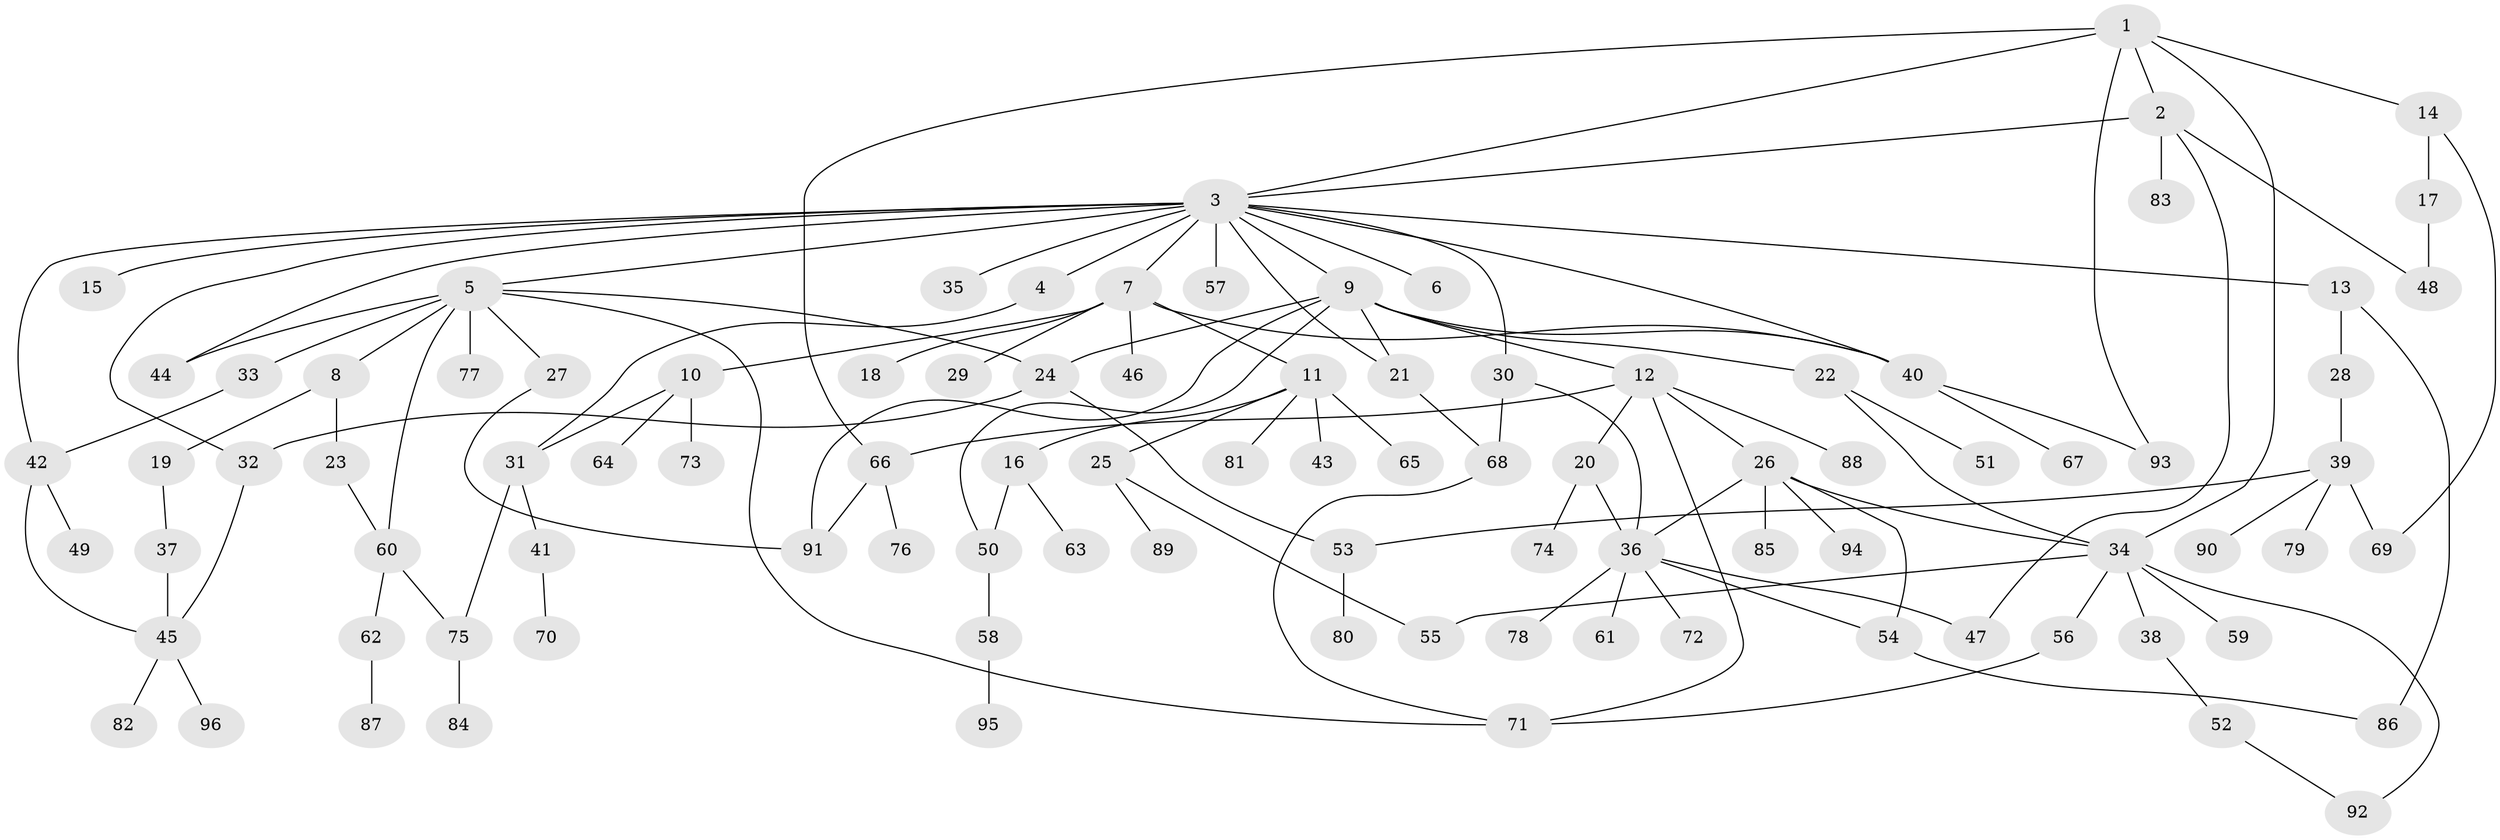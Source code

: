 // Generated by graph-tools (version 1.1) at 2025/35/03/09/25 02:35:19]
// undirected, 96 vertices, 129 edges
graph export_dot {
graph [start="1"]
  node [color=gray90,style=filled];
  1;
  2;
  3;
  4;
  5;
  6;
  7;
  8;
  9;
  10;
  11;
  12;
  13;
  14;
  15;
  16;
  17;
  18;
  19;
  20;
  21;
  22;
  23;
  24;
  25;
  26;
  27;
  28;
  29;
  30;
  31;
  32;
  33;
  34;
  35;
  36;
  37;
  38;
  39;
  40;
  41;
  42;
  43;
  44;
  45;
  46;
  47;
  48;
  49;
  50;
  51;
  52;
  53;
  54;
  55;
  56;
  57;
  58;
  59;
  60;
  61;
  62;
  63;
  64;
  65;
  66;
  67;
  68;
  69;
  70;
  71;
  72;
  73;
  74;
  75;
  76;
  77;
  78;
  79;
  80;
  81;
  82;
  83;
  84;
  85;
  86;
  87;
  88;
  89;
  90;
  91;
  92;
  93;
  94;
  95;
  96;
  1 -- 2;
  1 -- 3;
  1 -- 14;
  1 -- 34;
  1 -- 66;
  1 -- 93;
  2 -- 3;
  2 -- 47;
  2 -- 48;
  2 -- 83;
  3 -- 4;
  3 -- 5;
  3 -- 6;
  3 -- 7;
  3 -- 9;
  3 -- 13;
  3 -- 15;
  3 -- 21;
  3 -- 30;
  3 -- 32;
  3 -- 35;
  3 -- 40;
  3 -- 42;
  3 -- 44;
  3 -- 57;
  4 -- 31;
  5 -- 8;
  5 -- 24;
  5 -- 27;
  5 -- 33;
  5 -- 44;
  5 -- 60;
  5 -- 71;
  5 -- 77;
  7 -- 10;
  7 -- 11;
  7 -- 18;
  7 -- 29;
  7 -- 40;
  7 -- 46;
  8 -- 19;
  8 -- 23;
  9 -- 12;
  9 -- 21;
  9 -- 22;
  9 -- 24;
  9 -- 40;
  9 -- 50;
  9 -- 91;
  10 -- 31;
  10 -- 64;
  10 -- 73;
  11 -- 16;
  11 -- 25;
  11 -- 43;
  11 -- 65;
  11 -- 81;
  12 -- 20;
  12 -- 26;
  12 -- 66;
  12 -- 71;
  12 -- 88;
  13 -- 28;
  13 -- 86;
  14 -- 17;
  14 -- 69;
  16 -- 50;
  16 -- 63;
  17 -- 48;
  19 -- 37;
  20 -- 36;
  20 -- 74;
  21 -- 68;
  22 -- 34;
  22 -- 51;
  23 -- 60;
  24 -- 32;
  24 -- 53;
  25 -- 55;
  25 -- 89;
  26 -- 34;
  26 -- 36;
  26 -- 54;
  26 -- 85;
  26 -- 94;
  27 -- 91;
  28 -- 39;
  30 -- 36;
  30 -- 68;
  31 -- 41;
  31 -- 75;
  32 -- 45;
  33 -- 42;
  34 -- 38;
  34 -- 55;
  34 -- 56;
  34 -- 59;
  34 -- 92;
  36 -- 47;
  36 -- 54;
  36 -- 61;
  36 -- 72;
  36 -- 78;
  37 -- 45;
  38 -- 52;
  39 -- 53;
  39 -- 69;
  39 -- 79;
  39 -- 90;
  40 -- 67;
  40 -- 93;
  41 -- 70;
  42 -- 45;
  42 -- 49;
  45 -- 82;
  45 -- 96;
  50 -- 58;
  52 -- 92;
  53 -- 80;
  54 -- 86;
  56 -- 71;
  58 -- 95;
  60 -- 62;
  60 -- 75;
  62 -- 87;
  66 -- 76;
  66 -- 91;
  68 -- 71;
  75 -- 84;
}
